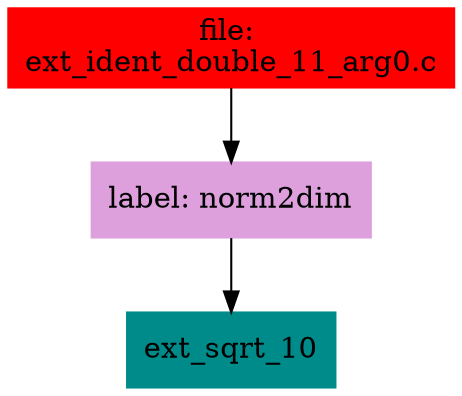 digraph G {
node [shape=box]

0 [label="file: 
ext_ident_double_11_arg0.c",color=red, style=filled]
1 [label="label: norm2dim",color=plum, style=filled]
0 -> 1
2 [label="ext_sqrt_10",color=cyan4, style=filled]
1 -> 2


}

